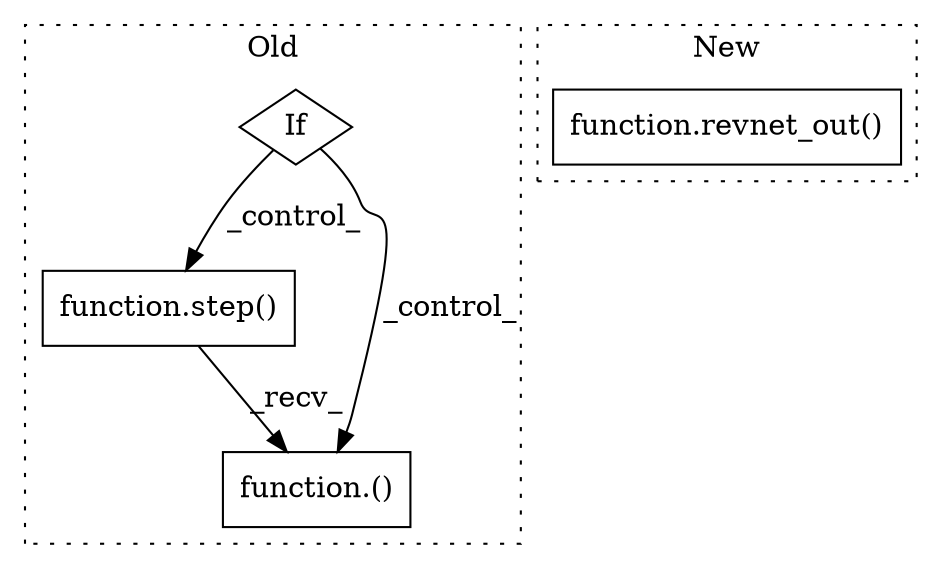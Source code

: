 digraph G {
subgraph cluster0 {
1 [label="If" a="96" s="1818" l="3" shape="diamond"];
3 [label="function.step()" a="75" s="1867,1875" l="5,1" shape="box"];
4 [label="function.()" a="75" s="1867,1889" l="10,1" shape="box"];
label = "Old";
style="dotted";
}
subgraph cluster1 {
2 [label="function.revnet_out()" a="75" s="1581,1599" l="11,1" shape="box"];
label = "New";
style="dotted";
}
1 -> 3 [label="_control_"];
1 -> 4 [label="_control_"];
3 -> 4 [label="_recv_"];
}